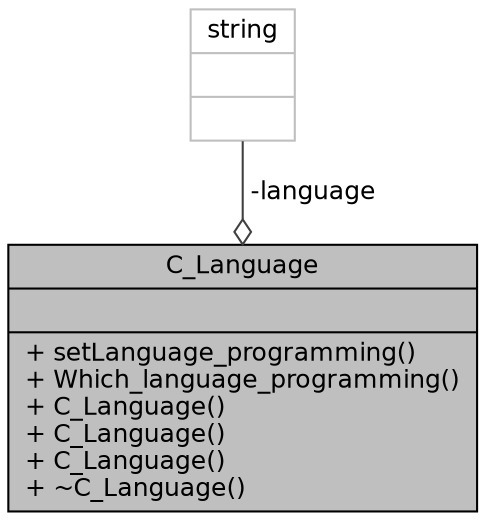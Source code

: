 digraph "C_Language"
{
 // LATEX_PDF_SIZE
  edge [fontname="Helvetica",fontsize="12",labelfontname="Helvetica",labelfontsize="12"];
  node [fontname="Helvetica",fontsize="12",shape=record];
  Node1 [label="{C_Language\n||+ setLanguage_programming()\l+ Which_language_programming()\l+ C_Language()\l+ C_Language()\l+ C_Language()\l+ ~C_Language()\l}",height=0.2,width=0.4,color="black", fillcolor="grey75", style="filled", fontcolor="black",tooltip="< Оголошення класу C_Language"];
  Node2 -> Node1 [color="grey25",fontsize="12",style="solid",label=" -language" ,arrowhead="odiamond",fontname="Helvetica"];
  Node2 [label="{string\n||}",height=0.2,width=0.4,color="grey75", fillcolor="white", style="filled",tooltip=" "];
}
